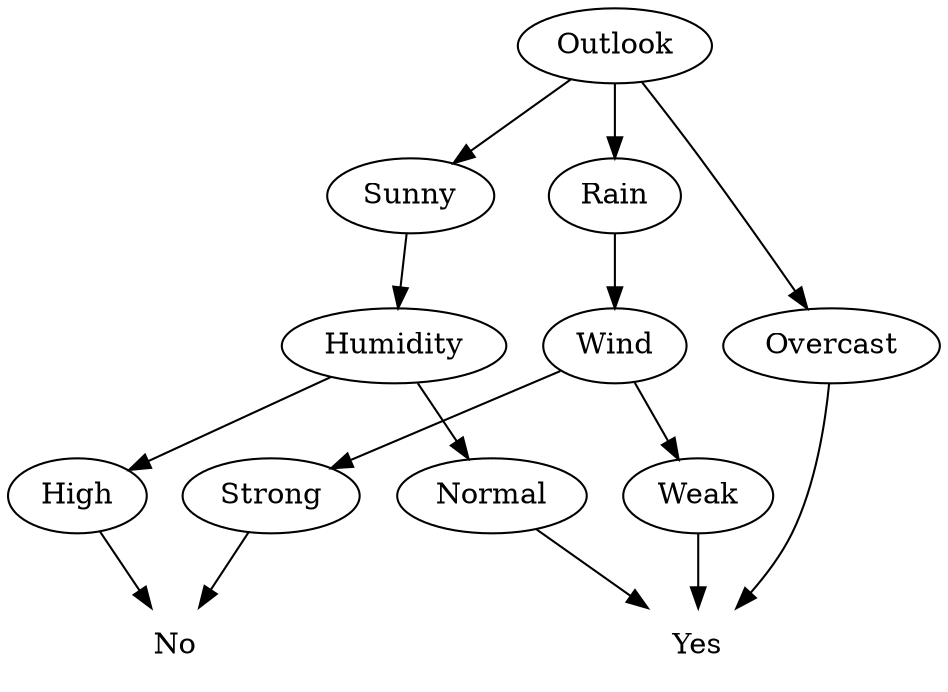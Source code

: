 strict digraph {
	Outlook [label=Outlook shape=ellipse]
	Sunny [label=Sunny shape=ellipse]
	Outlook -> Sunny
	Humidity [label=Humidity shape=ellipse]
	Sunny -> Humidity
	High [label=High shape=ellipse]
	Humidity -> High
	No [label=No shape=plaintext]
	High -> No
	Normal [label=Normal shape=ellipse]
	Humidity -> Normal
	Yes [label=Yes shape=plaintext]
	Normal -> Yes
	Overcast [label=Overcast shape=ellipse]
	Outlook -> Overcast
	Yes [label=Yes shape=plaintext]
	Overcast -> Yes
	Rain [label=Rain shape=ellipse]
	Outlook -> Rain
	Wind [label=Wind shape=ellipse]
	Rain -> Wind
	Weak [label=Weak shape=ellipse]
	Wind -> Weak
	Yes [label=Yes shape=plaintext]
	Weak -> Yes
	Strong [label=Strong shape=ellipse]
	Wind -> Strong
	No [label=No shape=plaintext]
	Strong -> No
}
